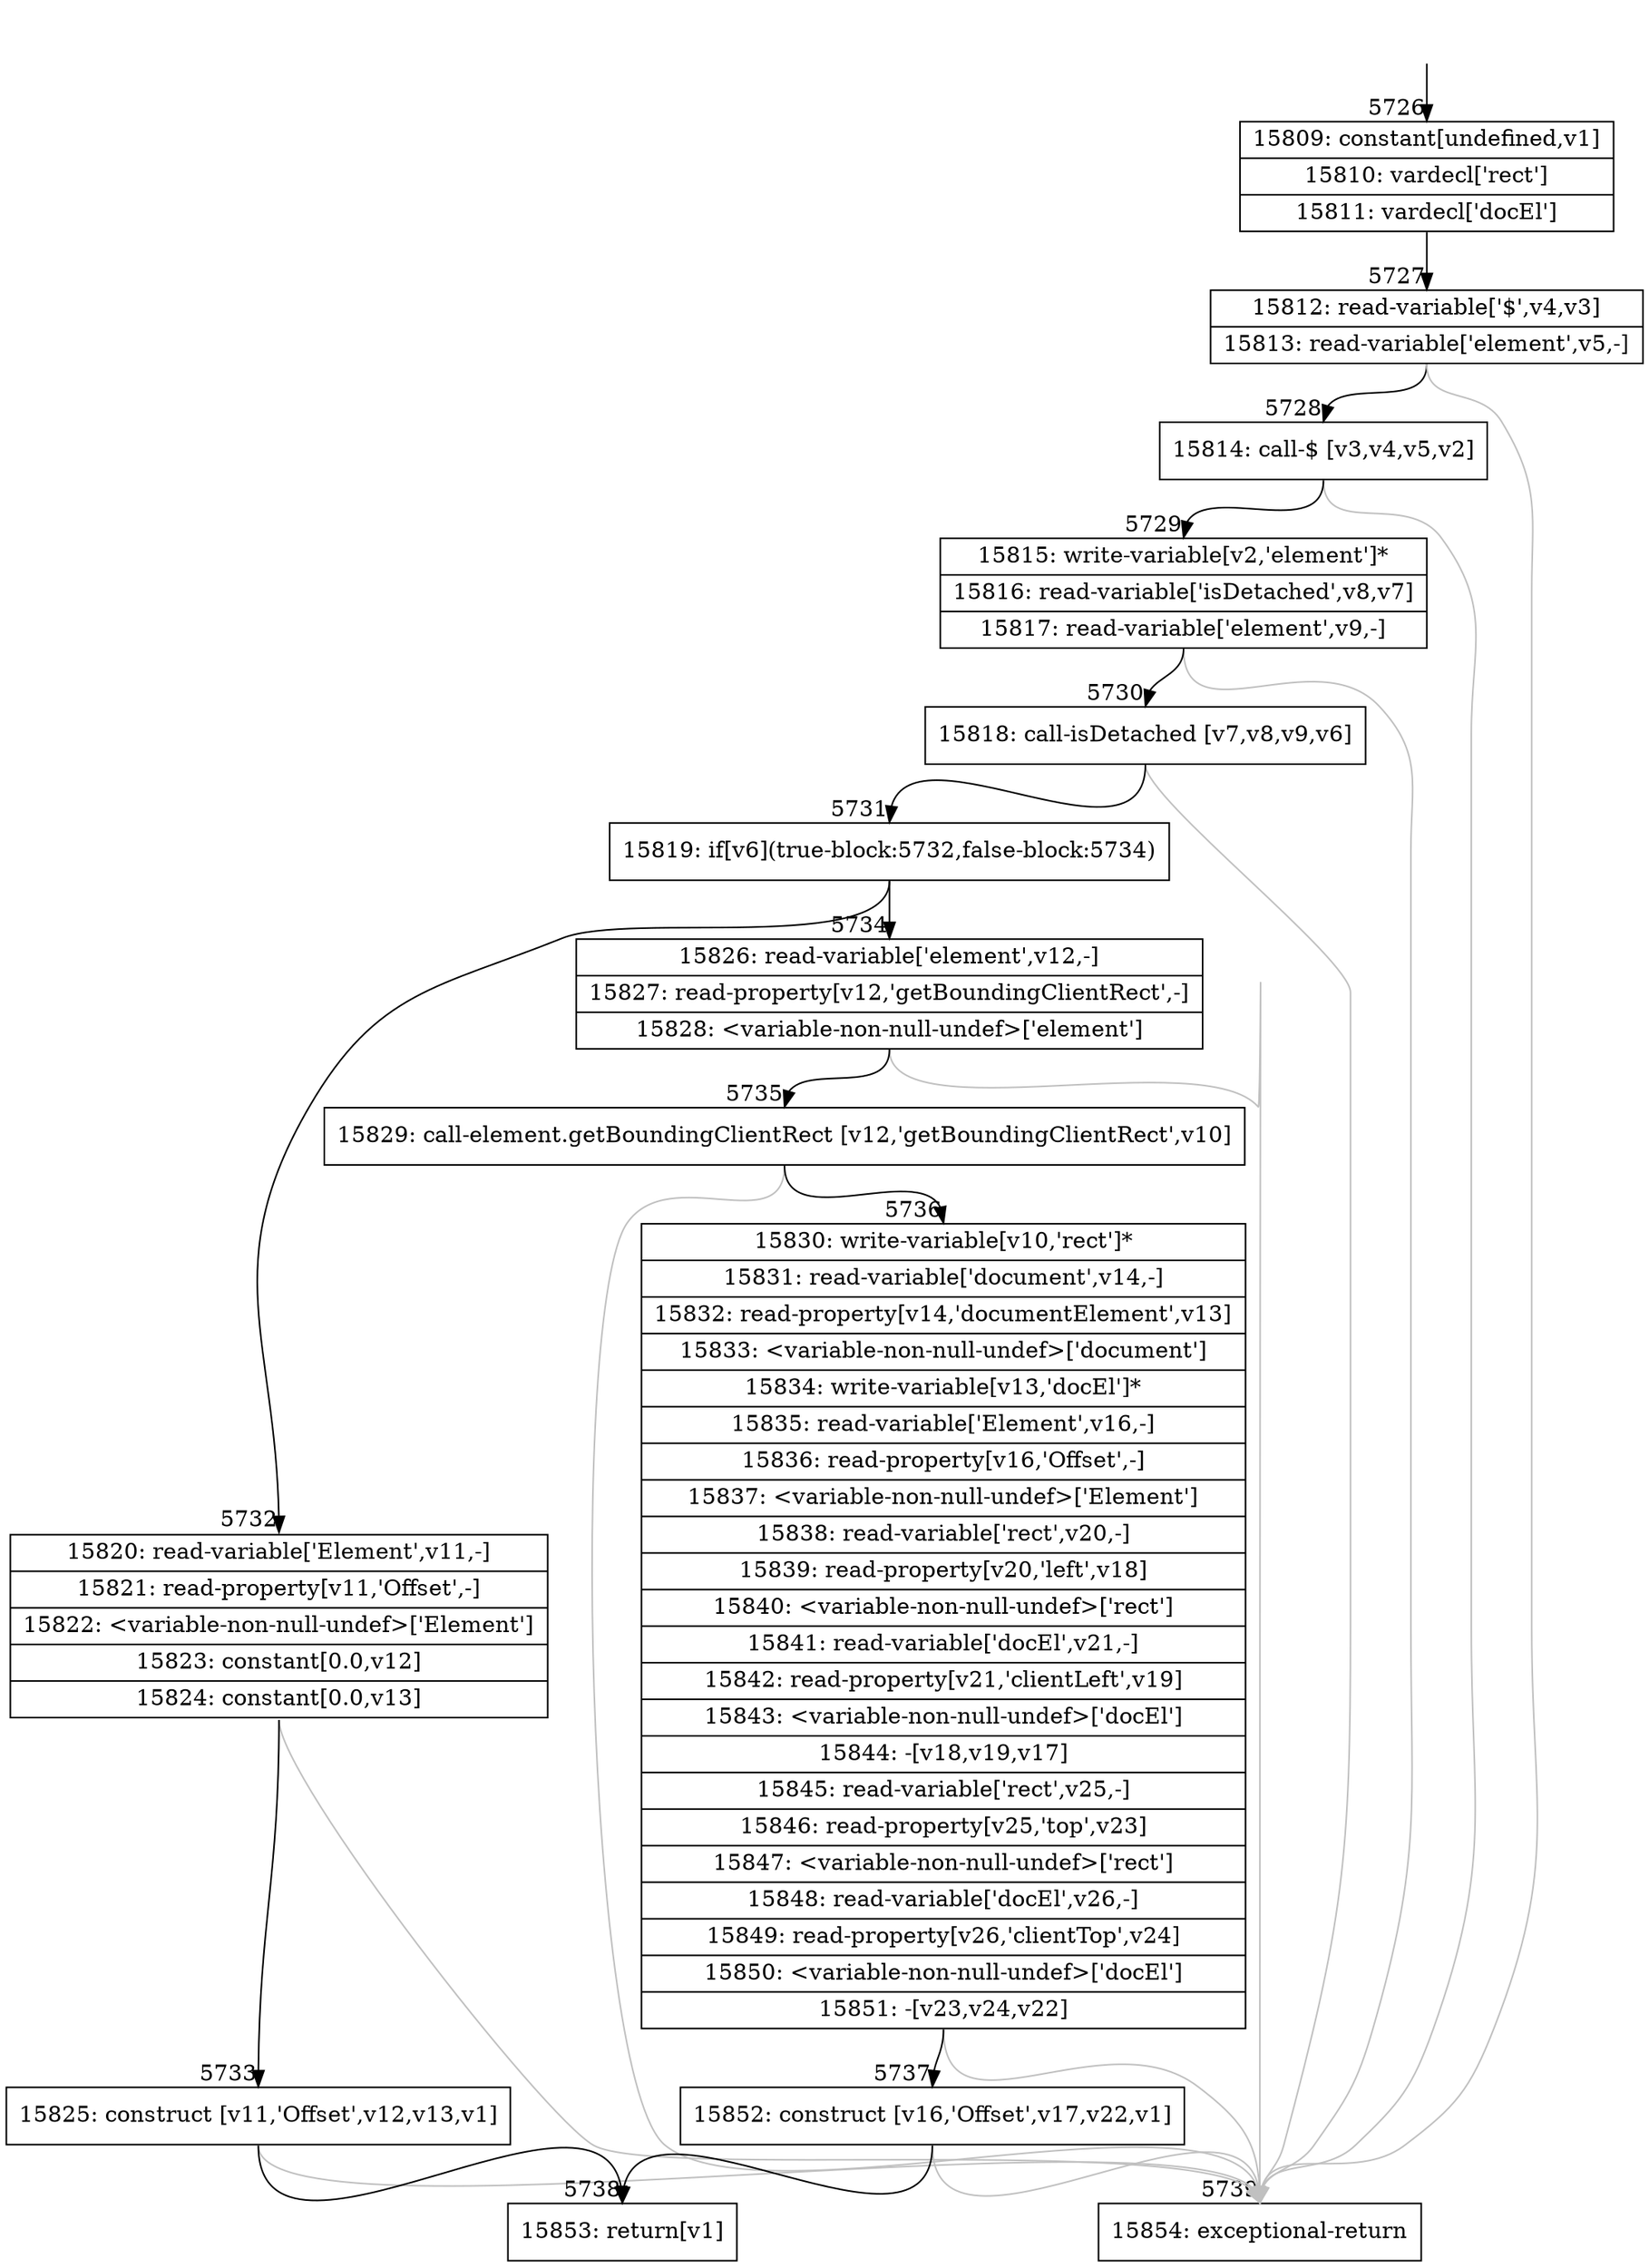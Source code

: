 digraph {
rankdir="TD"
BB_entry451[shape=none,label=""];
BB_entry451 -> BB5726 [tailport=s, headport=n, headlabel="    5726"]
BB5726 [shape=record label="{15809: constant[undefined,v1]|15810: vardecl['rect']|15811: vardecl['docEl']}" ] 
BB5726 -> BB5727 [tailport=s, headport=n, headlabel="      5727"]
BB5727 [shape=record label="{15812: read-variable['$',v4,v3]|15813: read-variable['element',v5,-]}" ] 
BB5727 -> BB5728 [tailport=s, headport=n, headlabel="      5728"]
BB5727 -> BB5739 [tailport=s, headport=n, color=gray, headlabel="      5739"]
BB5728 [shape=record label="{15814: call-$ [v3,v4,v5,v2]}" ] 
BB5728 -> BB5729 [tailport=s, headport=n, headlabel="      5729"]
BB5728 -> BB5739 [tailport=s, headport=n, color=gray]
BB5729 [shape=record label="{15815: write-variable[v2,'element']*|15816: read-variable['isDetached',v8,v7]|15817: read-variable['element',v9,-]}" ] 
BB5729 -> BB5730 [tailport=s, headport=n, headlabel="      5730"]
BB5729 -> BB5739 [tailport=s, headport=n, color=gray]
BB5730 [shape=record label="{15818: call-isDetached [v7,v8,v9,v6]}" ] 
BB5730 -> BB5731 [tailport=s, headport=n, headlabel="      5731"]
BB5730 -> BB5739 [tailport=s, headport=n, color=gray]
BB5731 [shape=record label="{15819: if[v6](true-block:5732,false-block:5734)}" ] 
BB5731 -> BB5732 [tailport=s, headport=n, headlabel="      5732"]
BB5731 -> BB5734 [tailport=s, headport=n, headlabel="      5734"]
BB5732 [shape=record label="{15820: read-variable['Element',v11,-]|15821: read-property[v11,'Offset',-]|15822: \<variable-non-null-undef\>['Element']|15823: constant[0.0,v12]|15824: constant[0.0,v13]}" ] 
BB5732 -> BB5733 [tailport=s, headport=n, headlabel="      5733"]
BB5732 -> BB5739 [tailport=s, headport=n, color=gray]
BB5733 [shape=record label="{15825: construct [v11,'Offset',v12,v13,v1]}" ] 
BB5733 -> BB5738 [tailport=s, headport=n, headlabel="      5738"]
BB5733 -> BB5739 [tailport=s, headport=n, color=gray]
BB5734 [shape=record label="{15826: read-variable['element',v12,-]|15827: read-property[v12,'getBoundingClientRect',-]|15828: \<variable-non-null-undef\>['element']}" ] 
BB5734 -> BB5735 [tailport=s, headport=n, headlabel="      5735"]
BB5734 -> BB5739 [tailport=s, headport=n, color=gray]
BB5735 [shape=record label="{15829: call-element.getBoundingClientRect [v12,'getBoundingClientRect',v10]}" ] 
BB5735 -> BB5736 [tailport=s, headport=n, headlabel="      5736"]
BB5735 -> BB5739 [tailport=s, headport=n, color=gray]
BB5736 [shape=record label="{15830: write-variable[v10,'rect']*|15831: read-variable['document',v14,-]|15832: read-property[v14,'documentElement',v13]|15833: \<variable-non-null-undef\>['document']|15834: write-variable[v13,'docEl']*|15835: read-variable['Element',v16,-]|15836: read-property[v16,'Offset',-]|15837: \<variable-non-null-undef\>['Element']|15838: read-variable['rect',v20,-]|15839: read-property[v20,'left',v18]|15840: \<variable-non-null-undef\>['rect']|15841: read-variable['docEl',v21,-]|15842: read-property[v21,'clientLeft',v19]|15843: \<variable-non-null-undef\>['docEl']|15844: -[v18,v19,v17]|15845: read-variable['rect',v25,-]|15846: read-property[v25,'top',v23]|15847: \<variable-non-null-undef\>['rect']|15848: read-variable['docEl',v26,-]|15849: read-property[v26,'clientTop',v24]|15850: \<variable-non-null-undef\>['docEl']|15851: -[v23,v24,v22]}" ] 
BB5736 -> BB5737 [tailport=s, headport=n, headlabel="      5737"]
BB5736 -> BB5739 [tailport=s, headport=n, color=gray]
BB5737 [shape=record label="{15852: construct [v16,'Offset',v17,v22,v1]}" ] 
BB5737 -> BB5738 [tailport=s, headport=n]
BB5737 -> BB5739 [tailport=s, headport=n, color=gray]
BB5738 [shape=record label="{15853: return[v1]}" ] 
BB5739 [shape=record label="{15854: exceptional-return}" ] 
//#$~ 4398
}
